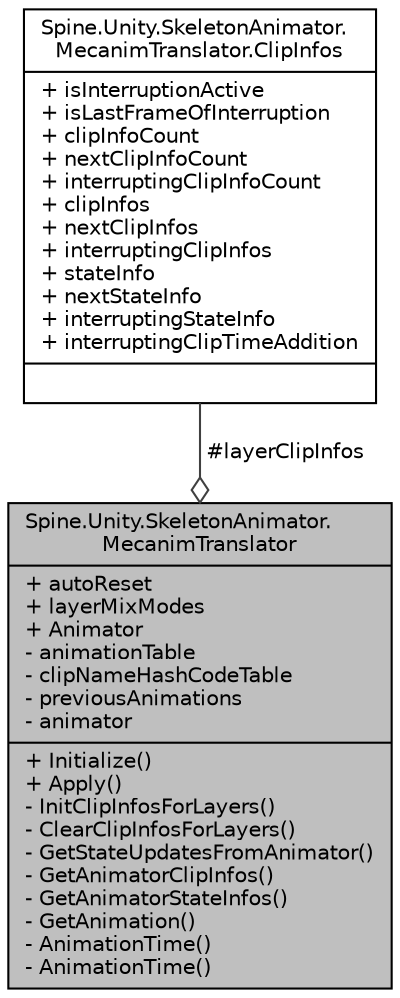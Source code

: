 digraph "Spine.Unity.SkeletonAnimator.MecanimTranslator"
{
 // LATEX_PDF_SIZE
  edge [fontname="Helvetica",fontsize="10",labelfontname="Helvetica",labelfontsize="10"];
  node [fontname="Helvetica",fontsize="10",shape=record];
  Node1 [label="{Spine.Unity.SkeletonAnimator.\lMecanimTranslator\n|+ autoReset\l+ layerMixModes\l+ Animator\l- animationTable\l- clipNameHashCodeTable\l- previousAnimations\l- animator\l|+ Initialize()\l+ Apply()\l- InitClipInfosForLayers()\l- ClearClipInfosForLayers()\l- GetStateUpdatesFromAnimator()\l- GetAnimatorClipInfos()\l- GetAnimatorStateInfos()\l- GetAnimation()\l- AnimationTime()\l- AnimationTime()\l}",height=0.2,width=0.4,color="black", fillcolor="grey75", style="filled", fontcolor="black",tooltip=" "];
  Node2 -> Node1 [color="grey25",fontsize="10",style="solid",label=" #layerClipInfos" ,arrowhead="odiamond",fontname="Helvetica"];
  Node2 [label="{Spine.Unity.SkeletonAnimator.\lMecanimTranslator.ClipInfos\n|+ isInterruptionActive\l+ isLastFrameOfInterruption\l+ clipInfoCount\l+ nextClipInfoCount\l+ interruptingClipInfoCount\l+ clipInfos\l+ nextClipInfos\l+ interruptingClipInfos\l+ stateInfo\l+ nextStateInfo\l+ interruptingStateInfo\l+ interruptingClipTimeAddition\l|}",height=0.2,width=0.4,color="black", fillcolor="white", style="filled",URL="$class_spine_1_1_unity_1_1_skeleton_animator_1_1_mecanim_translator_1_1_clip_infos.html",tooltip=" "];
}
